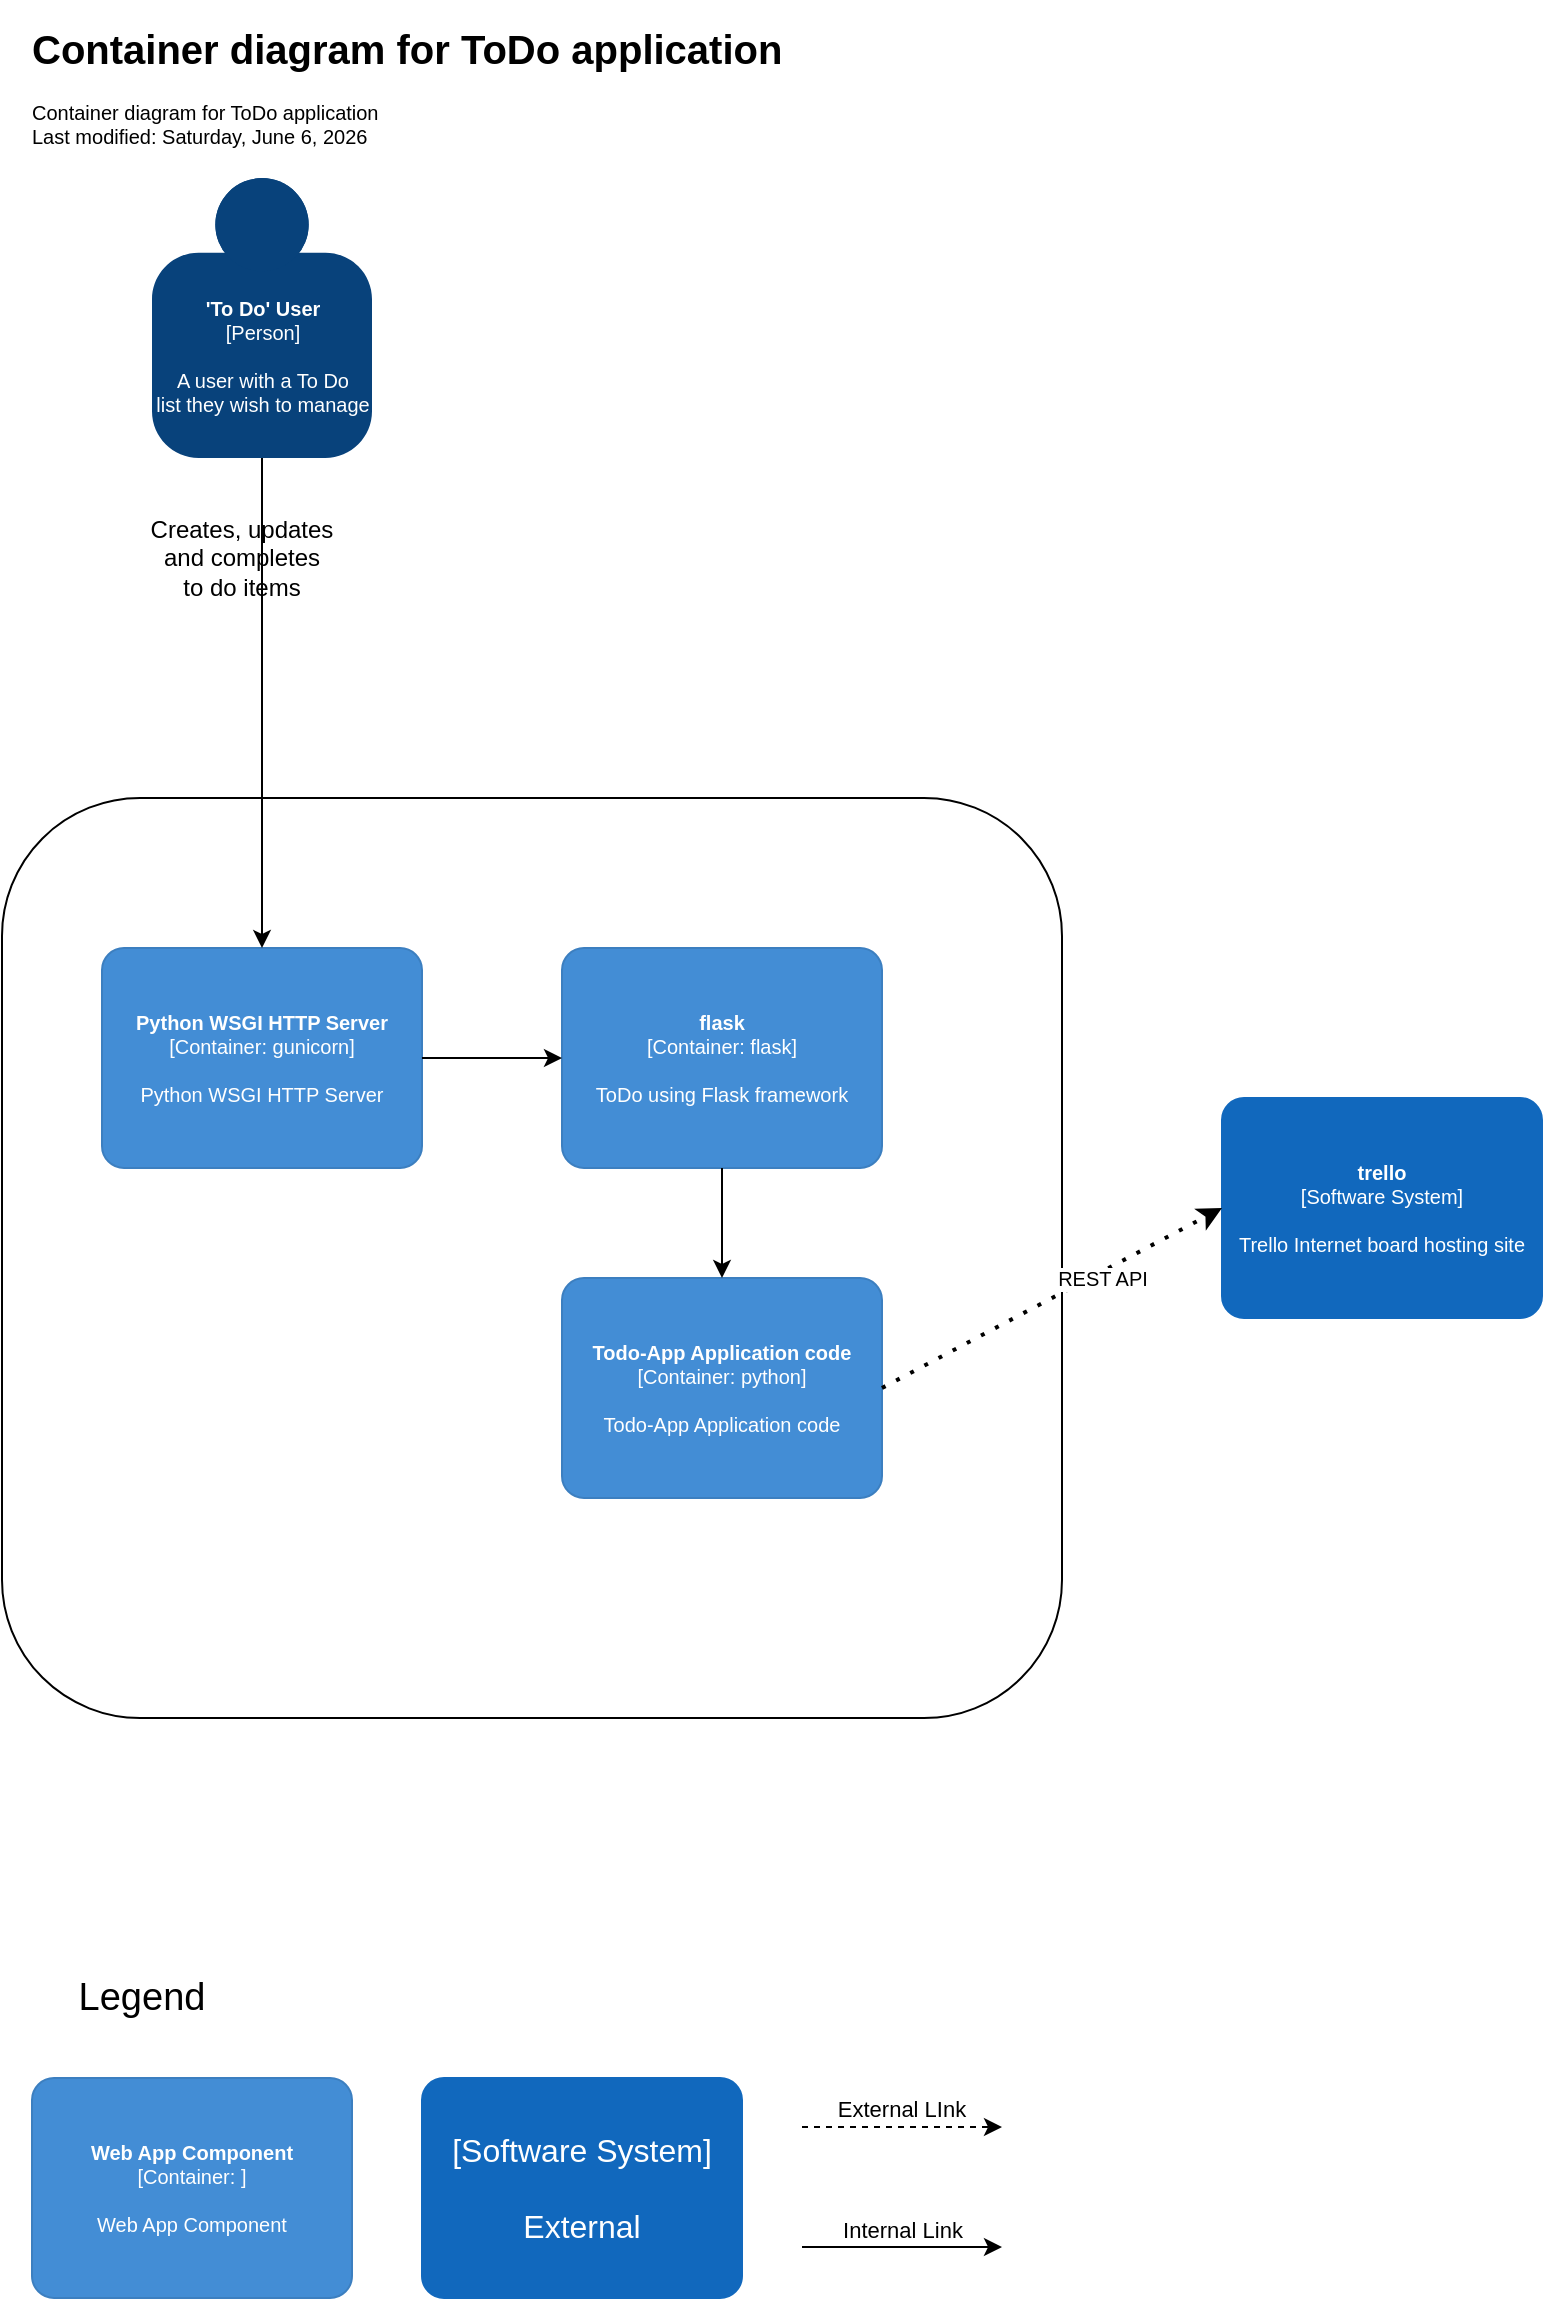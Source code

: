 <mxfile version="14.4.8" type="device"><diagram id="vkfIFKUxsozWKSS7jOGg" name="Page-1"><mxGraphModel dx="996" dy="1112" grid="1" gridSize="10" guides="1" tooltips="1" connect="1" arrows="1" fold="1" page="1" pageScale="1" pageWidth="827" pageHeight="1169" math="0" shadow="0"><root><mxCell id="0"/><mxCell id="1" parent="0"/><mxCell id="kT-KaY7lP8V5gH6ENF-I-3" value="todo-app [Container]" style="text;html=1;strokeColor=none;fillColor=none;align=center;verticalAlign=middle;whiteSpace=wrap;rounded=0;fontSize=16;" parent="1" vertex="1"><mxGeometry x="40" y="810" width="60" height="20" as="geometry"/></mxCell><object placeholders="1" c4Name="'To Do' User" c4Type="Person" c4Description="A user with a To Do&#10;list they wish to manage" label="&lt;b style=&quot;font-size: 10px;&quot;&gt;%c4Name%&lt;/b&gt;&lt;div style=&quot;font-size: 10px;&quot;&gt;[%c4Type%]&lt;/div&gt;&lt;br style=&quot;font-size: 10px;&quot;&gt;&lt;div style=&quot;font-size: 10px;&quot;&gt;%c4Description%&lt;/div&gt;" id="r8mr0Ssl9eFzDASwvk7o-2"><mxCell style="html=1;dashed=0;whitespace=wrap;fillColor=#08427b;strokeColor=none;fontColor=#ffffff;shape=mxgraph.c4.person;align=center;metaEdit=1;points=[[0.5,0,0],[1,0.5,0],[1,0.75,0],[0.75,1,0],[0.5,1,0],[0.25,1,0],[0,0.75,0],[0,0.5,0]];metaData={&quot;c4Type&quot;:{&quot;editable&quot;:false}};fontSize=10;" parent="1" vertex="1"><mxGeometry x="85" y="100" width="110.0" height="140" as="geometry"/></mxCell></object><object label="&lt;h1&gt;Container diagram for ToDo application&lt;/h1&gt;&lt;p&gt;Container diagram for ToDo application&lt;br&gt;Last modified: %date{dddd, mmmm d, yyyy}%&lt;/p&gt;" placeholders="1" ShowDate="%date%" id="r8mr0Ssl9eFzDASwvk7o-4"><mxCell style="text;html=1;strokeColor=none;fillColor=none;spacing=5;spacingTop=-20;whiteSpace=wrap;overflow=hidden;rounded=0;fontSize=10;" parent="1" vertex="1"><mxGeometry x="20" y="21" width="550" height="70" as="geometry"/></mxCell></object><mxCell id="r8mr0Ssl9eFzDASwvk7o-5" value="Legend" style="text;html=1;strokeColor=none;fillColor=none;align=center;verticalAlign=middle;whiteSpace=wrap;rounded=0;fontSize=19;" parent="1" vertex="1"><mxGeometry x="20" y="990" width="120" height="40" as="geometry"/></mxCell><object c4Name="" c4Type="Software System" c4Description="External" label="&lt;b style=&quot;font-size: 16px;&quot;&gt;%c4Name%&lt;/b&gt;&lt;div style=&quot;font-size: 16px;&quot;&gt;[%c4Type%]&lt;/div&gt;&lt;br style=&quot;font-size: 16px;&quot;&gt;&lt;div style=&quot;font-size: 16px;&quot;&gt;%c4Description%&lt;/div&gt;" Location="" placeholders="1" id="r8mr0Ssl9eFzDASwvk7o-8"><mxCell style="rounded=1;whiteSpace=wrap;html=1;labelBackgroundColor=none;fillColor=#1168BD;fontColor=#ffffff;align=center;arcSize=10;strokeColor=#1168BD;metaEdit=1;metaData={&quot;c4Type&quot;:{&quot;editable&quot;:false}};points=[[0.25,0,0],[0.5,0,0],[0.75,0,0],[1,0.25,0],[1,0.5,0],[1,0.75,0],[0.75,1,0],[0.5,1,0],[0.25,1,0],[0,0.75,0],[0,0.5,0],[0,0.25,0]];fontSize=16;labelBorderColor=none;" parent="1" vertex="1"><mxGeometry x="220" y="1050" width="160" height="110.0" as="geometry"/></mxCell></object><mxCell id="r8mr0Ssl9eFzDASwvk7o-9" value="External LInk" style="edgeStyle=orthogonalEdgeStyle;rounded=0;orthogonalLoop=1;jettySize=auto;fontSize=11;entryX=0;entryY=0.5;entryDx=0;entryDy=0;entryPerimeter=0;dashed=1;verticalAlign=bottom;" parent="1" edge="1"><mxGeometry relative="1" as="geometry"><mxPoint x="410" y="1074.5" as="sourcePoint"/><mxPoint x="510" y="1074.5" as="targetPoint"/><Array as="points"><mxPoint x="450" y="1074.5"/><mxPoint x="450" y="1074.5"/></Array></mxGeometry></mxCell><mxCell id="r8mr0Ssl9eFzDASwvk7o-10" value="" style="endArrow=classic;html=1;fontSize=16;fontColor=#000000;" parent="1" edge="1"><mxGeometry relative="1" as="geometry"><mxPoint x="410" y="1134.5" as="sourcePoint"/><mxPoint x="510" y="1134.5" as="targetPoint"/></mxGeometry></mxCell><mxCell id="r8mr0Ssl9eFzDASwvk7o-11" value="Internal Link" style="edgeLabel;resizable=0;html=1;align=center;verticalAlign=bottom;" parent="r8mr0Ssl9eFzDASwvk7o-10" connectable="0" vertex="1"><mxGeometry relative="1" as="geometry"/></mxCell><object c4Name="trello" c4Type="Software System" c4Description="Trello Internet board hosting site" label="&lt;b&gt;%c4Name%&lt;/b&gt;&lt;div&gt;[%c4Type%]&lt;/div&gt;&lt;br&gt;&lt;div&gt;%c4Description%&lt;/div&gt;" Location="External" placeholders="1" id="ldJV5D_BmCvz6-G8alMm-1"><mxCell style="rounded=1;whiteSpace=wrap;html=1;labelBackgroundColor=none;fillColor=#1168BD;fontColor=#ffffff;align=center;arcSize=10;strokeColor=#1168BD;metaEdit=1;metaData={&quot;c4Type&quot;:{&quot;editable&quot;:false}};points=[[0.25,0,0],[0.5,0,0],[0.75,0,0],[1,0.25,0],[1,0.5,0],[1,0.75,0],[0.75,1,0],[0.5,1,0],[0.25,1,0],[0,0.75,0],[0,0.5,0],[0,0.25,0]];fontSize=10;labelBorderColor=none;" parent="1" vertex="1"><mxGeometry x="620" y="560" width="160" height="110.0" as="geometry"/></mxCell></object><object placeholders="1" c4Name="Web App Component" c4Type="Container" c4Technology="" c4Description="Web App Component" label="&lt;b&gt;%c4Name%&lt;/b&gt;&lt;div&gt;[%c4Type%: %c4Technology%]&lt;/div&gt;&lt;br&gt;&lt;div&gt;%c4Description%&lt;/div&gt;" id="ldJV5D_BmCvz6-G8alMm-2"><mxCell style="rounded=1;whiteSpace=wrap;html=1;labelBackgroundColor=none;fillColor=#438DD5;fontColor=#ffffff;align=center;arcSize=10;strokeColor=#3C7FC0;metaEdit=1;metaData={&quot;c4Type&quot;:{&quot;editable&quot;:false}};points=[[0.25,0,0],[0.5,0,0],[0.75,0,0],[1,0.25,0],[1,0.5,0],[1,0.75,0],[0.75,1,0],[0.5,1,0],[0.25,1,0],[0,0.75,0],[0,0.5,0],[0,0.25,0]];fontSize=10;" parent="1" vertex="1"><mxGeometry x="25" y="1050" width="160" height="110.0" as="geometry"/></mxCell></object><mxCell id="OhI1IpQUA06_t_bbpi3r-2" value="&lt;span style=&quot;font-size: 12px; background-color: rgb(255, 255, 255);&quot;&gt;Creates, updates&lt;/span&gt;&lt;br style=&quot;font-size: 12px;&quot;&gt;&lt;span style=&quot;font-size: 12px; background-color: rgb(255, 255, 255);&quot;&gt;and completes&lt;/span&gt;&lt;br style=&quot;font-size: 12px;&quot;&gt;&lt;span style=&quot;font-size: 12px; background-color: rgb(255, 255, 255);&quot;&gt;to do items&lt;/span&gt;" style="text;html=1;strokeColor=none;fillColor=none;align=center;verticalAlign=middle;whiteSpace=wrap;rounded=0;fontSize=12;" parent="1" vertex="1"><mxGeometry x="80" y="260" width="100" height="60" as="geometry"/></mxCell><mxCell id="kT-KaY7lP8V5gH6ENF-I-2" value="" style="rounded=1;whiteSpace=wrap;html=1;verticalAlign=top;container=1;metaEdit=0;" parent="1" vertex="1"><mxGeometry x="10" y="410" width="530" height="460" as="geometry"><mxRectangle x="10" y="400" width="50" height="40" as="alternateBounds"/></mxGeometry></mxCell><object placeholders="1" c4Name="Python WSGI HTTP Server" c4Type="Container" c4Technology="gunicorn" c4Description="Python WSGI HTTP Server" label="&lt;b&gt;%c4Name%&lt;/b&gt;&lt;div&gt;[%c4Type%: %c4Technology%]&lt;/div&gt;&lt;br&gt;&lt;div&gt;%c4Description%&lt;/div&gt;" id="r8mr0Ssl9eFzDASwvk7o-14"><mxCell style="rounded=1;whiteSpace=wrap;html=1;labelBackgroundColor=none;fillColor=#438DD5;fontColor=#ffffff;align=center;arcSize=10;strokeColor=#3C7FC0;metaEdit=1;metaData={&quot;c4Type&quot;:{&quot;editable&quot;:false}};points=[[0.25,0,0],[0.5,0,0],[0.75,0,0],[1,0.25,0],[1,0.5,0],[1,0.75,0],[0.75,1,0],[0.5,1,0],[0.25,1,0],[0,0.75,0],[0,0.5,0],[0,0.25,0]];fontSize=10;" parent="kT-KaY7lP8V5gH6ENF-I-2" vertex="1"><mxGeometry x="50" y="75" width="160" height="110.0" as="geometry"/></mxCell></object><object placeholders="1" c4Name="flask" c4Type="Container" c4Technology="flask" c4Description="ToDo using Flask framework" label="&lt;b&gt;%c4Name%&lt;/b&gt;&lt;div&gt;[%c4Type%: %c4Technology%]&lt;/div&gt;&lt;br&gt;&lt;div&gt;%c4Description%&lt;/div&gt;" id="r8mr0Ssl9eFzDASwvk7o-15"><mxCell style="rounded=1;whiteSpace=wrap;html=1;labelBackgroundColor=none;fillColor=#438DD5;fontColor=#ffffff;align=center;arcSize=10;strokeColor=#3C7FC0;metaEdit=1;metaData={&quot;c4Type&quot;:{&quot;editable&quot;:false}};points=[[0.25,0,0],[0.5,0,0],[0.75,0,0],[1,0.25,0],[1,0.5,0],[1,0.75,0],[0.75,1,0],[0.5,1,0],[0.25,1,0],[0,0.75,0],[0,0.5,0],[0,0.25,0]];fontSize=10;" parent="kT-KaY7lP8V5gH6ENF-I-2" vertex="1"><mxGeometry x="280" y="75" width="160" height="110.0" as="geometry"/></mxCell></object><mxCell id="r8mr0Ssl9eFzDASwvk7o-16" value="" style="edgeStyle=orthogonalEdgeStyle;rounded=0;orthogonalLoop=1;jettySize=auto;html=1;fontSize=10;" parent="kT-KaY7lP8V5gH6ENF-I-2" source="r8mr0Ssl9eFzDASwvk7o-14" target="r8mr0Ssl9eFzDASwvk7o-15" edge="1"><mxGeometry relative="1" as="geometry"/></mxCell><object placeholders="1" c4Name="Todo-App Application code" c4Type="Container" c4Technology="python" c4Description="Todo-App Application code" label="&lt;b&gt;%c4Name%&lt;/b&gt;&lt;div&gt;[%c4Type%: %c4Technology%]&lt;/div&gt;&lt;br&gt;&lt;div&gt;%c4Description%&lt;/div&gt;" id="r8mr0Ssl9eFzDASwvk7o-17"><mxCell style="rounded=1;whiteSpace=wrap;html=1;labelBackgroundColor=none;fillColor=#438DD5;fontColor=#ffffff;align=center;arcSize=10;strokeColor=#3C7FC0;metaEdit=1;metaData={&quot;c4Type&quot;:{&quot;editable&quot;:false}};points=[[0.25,0,0],[0.5,0,0],[0.75,0,0],[1,0.25,0],[1,0.5,0],[1,0.75,0],[0.75,1,0],[0.5,1,0],[0.25,1,0],[0,0.75,0],[0,0.5,0],[0,0.25,0]];fontSize=10;" parent="kT-KaY7lP8V5gH6ENF-I-2" vertex="1"><mxGeometry x="280" y="240" width="160" height="110.0" as="geometry"/></mxCell></object><mxCell id="r8mr0Ssl9eFzDASwvk7o-18" value="" style="edgeStyle=orthogonalEdgeStyle;rounded=0;orthogonalLoop=1;jettySize=auto;html=1;fontSize=10;" parent="kT-KaY7lP8V5gH6ENF-I-2" source="r8mr0Ssl9eFzDASwvk7o-15" target="r8mr0Ssl9eFzDASwvk7o-17" edge="1"><mxGeometry relative="1" as="geometry"/></mxCell><mxCell id="r8mr0Ssl9eFzDASwvk7o-19" value="REST API" style="endArrow=classic;dashed=1;html=1;dashPattern=1 3;strokeWidth=2;fontSize=10;exitX=1;exitY=0.5;exitDx=0;exitDy=0;exitPerimeter=0;entryX=0;entryY=0.5;entryDx=0;entryDy=0;entryPerimeter=0;endFill=1;" parent="1" source="r8mr0Ssl9eFzDASwvk7o-17" target="ldJV5D_BmCvz6-G8alMm-1" edge="1"><mxGeometry x="0.278" y="-3" width="50" height="50" relative="1" as="geometry"><mxPoint x="480" y="690" as="sourcePoint"/><mxPoint x="530" y="640" as="targetPoint"/><mxPoint as="offset"/></mxGeometry></mxCell><mxCell id="r8mr0Ssl9eFzDASwvk7o-1" value="" style="edgeStyle=orthogonalEdgeStyle;rounded=0;orthogonalLoop=1;jettySize=auto;html=1;fontSize=12;entryX=0.5;entryY=0;entryDx=0;entryDy=0;entryPerimeter=0;exitX=0.5;exitY=1;exitDx=0;exitDy=0;exitPerimeter=0;horizontal=0;" parent="1" source="r8mr0Ssl9eFzDASwvk7o-2" target="r8mr0Ssl9eFzDASwvk7o-14" edge="1"><mxGeometry x="-0.064" relative="1" as="geometry"><mxPoint x="130" y="520" as="targetPoint"/><mxPoint x="60" y="220" as="sourcePoint"/><mxPoint as="offset"/></mxGeometry></mxCell></root></mxGraphModel></diagram></mxfile>